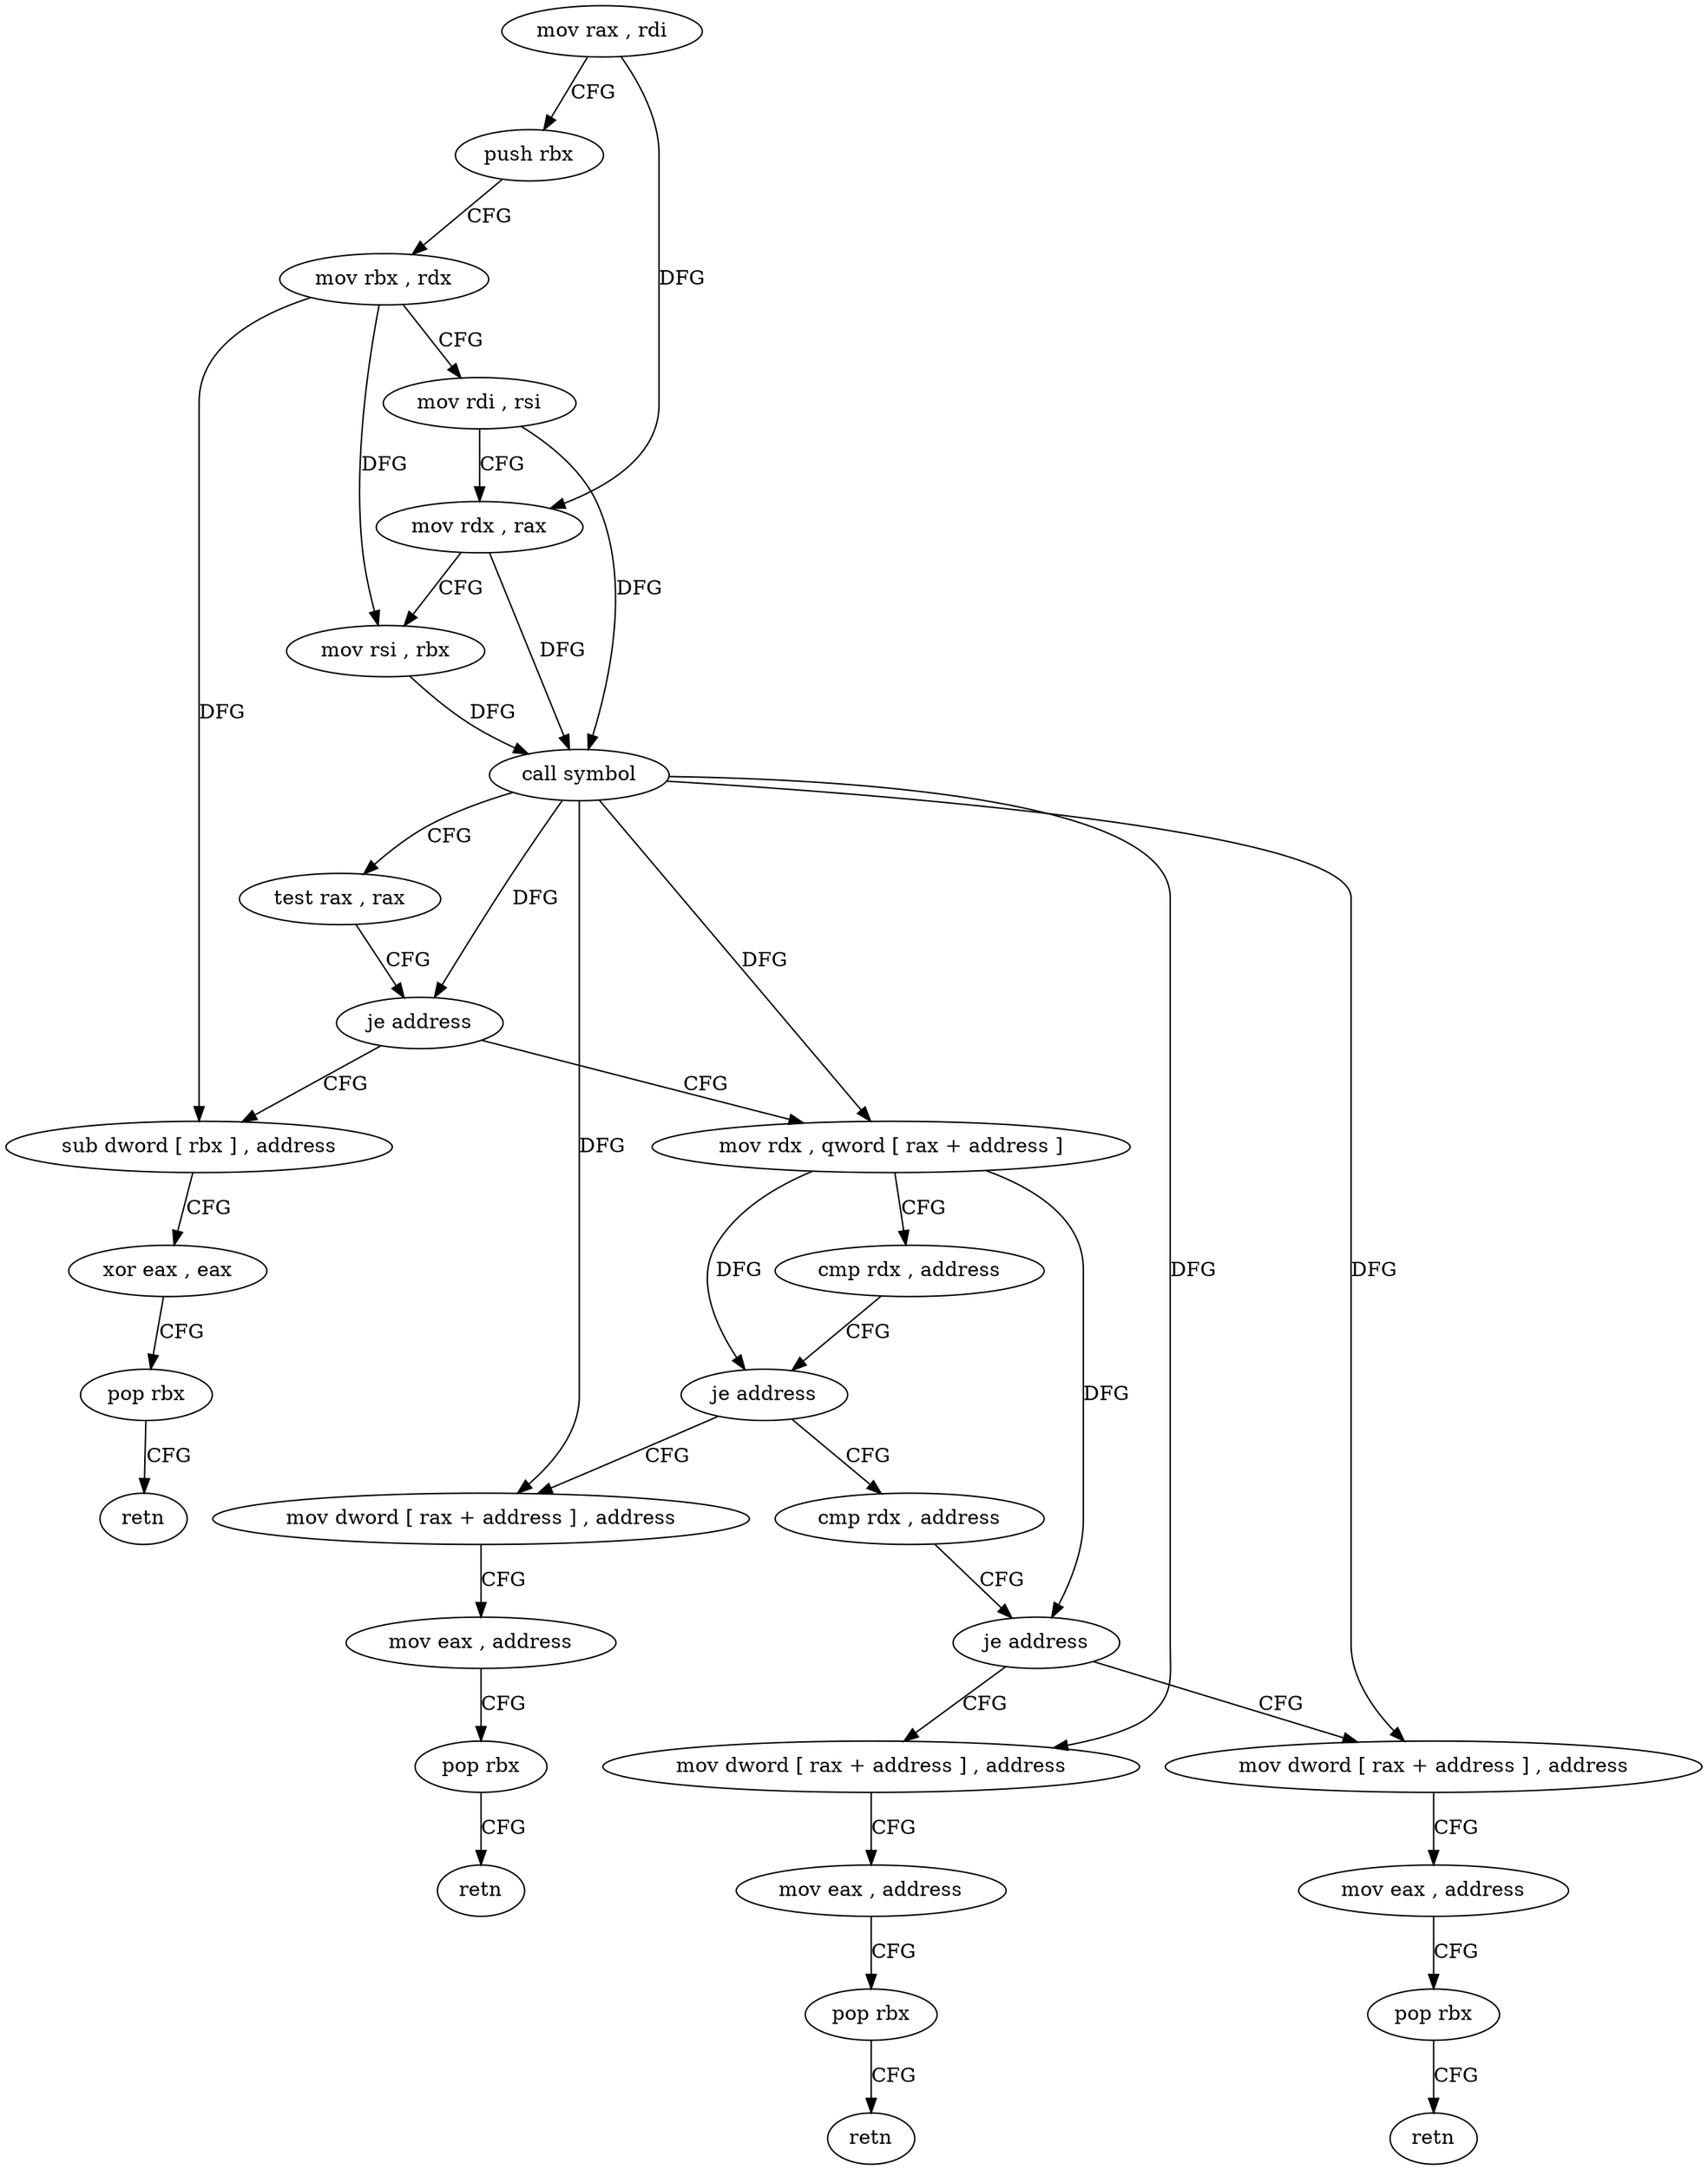 digraph "func" {
"4245488" [label = "mov rax , rdi" ]
"4245491" [label = "push rbx" ]
"4245492" [label = "mov rbx , rdx" ]
"4245495" [label = "mov rdi , rsi" ]
"4245498" [label = "mov rdx , rax" ]
"4245501" [label = "mov rsi , rbx" ]
"4245504" [label = "call symbol" ]
"4245509" [label = "test rax , rax" ]
"4245512" [label = "je address" ]
"4245584" [label = "sub dword [ rbx ] , address" ]
"4245514" [label = "mov rdx , qword [ rax + address ]" ]
"4245587" [label = "xor eax , eax" ]
"4245589" [label = "pop rbx" ]
"4245590" [label = "retn" ]
"4245518" [label = "cmp rdx , address" ]
"4245522" [label = "je address" ]
"4245568" [label = "mov dword [ rax + address ] , address" ]
"4245524" [label = "cmp rdx , address" ]
"4245575" [label = "mov eax , address" ]
"4245580" [label = "pop rbx" ]
"4245581" [label = "retn" ]
"4245528" [label = "je address" ]
"4245552" [label = "mov dword [ rax + address ] , address" ]
"4245530" [label = "mov dword [ rax + address ] , address" ]
"4245559" [label = "mov eax , address" ]
"4245564" [label = "pop rbx" ]
"4245565" [label = "retn" ]
"4245537" [label = "mov eax , address" ]
"4245542" [label = "pop rbx" ]
"4245543" [label = "retn" ]
"4245488" -> "4245491" [ label = "CFG" ]
"4245488" -> "4245498" [ label = "DFG" ]
"4245491" -> "4245492" [ label = "CFG" ]
"4245492" -> "4245495" [ label = "CFG" ]
"4245492" -> "4245501" [ label = "DFG" ]
"4245492" -> "4245584" [ label = "DFG" ]
"4245495" -> "4245498" [ label = "CFG" ]
"4245495" -> "4245504" [ label = "DFG" ]
"4245498" -> "4245501" [ label = "CFG" ]
"4245498" -> "4245504" [ label = "DFG" ]
"4245501" -> "4245504" [ label = "DFG" ]
"4245504" -> "4245509" [ label = "CFG" ]
"4245504" -> "4245512" [ label = "DFG" ]
"4245504" -> "4245514" [ label = "DFG" ]
"4245504" -> "4245568" [ label = "DFG" ]
"4245504" -> "4245552" [ label = "DFG" ]
"4245504" -> "4245530" [ label = "DFG" ]
"4245509" -> "4245512" [ label = "CFG" ]
"4245512" -> "4245584" [ label = "CFG" ]
"4245512" -> "4245514" [ label = "CFG" ]
"4245584" -> "4245587" [ label = "CFG" ]
"4245514" -> "4245518" [ label = "CFG" ]
"4245514" -> "4245522" [ label = "DFG" ]
"4245514" -> "4245528" [ label = "DFG" ]
"4245587" -> "4245589" [ label = "CFG" ]
"4245589" -> "4245590" [ label = "CFG" ]
"4245518" -> "4245522" [ label = "CFG" ]
"4245522" -> "4245568" [ label = "CFG" ]
"4245522" -> "4245524" [ label = "CFG" ]
"4245568" -> "4245575" [ label = "CFG" ]
"4245524" -> "4245528" [ label = "CFG" ]
"4245575" -> "4245580" [ label = "CFG" ]
"4245580" -> "4245581" [ label = "CFG" ]
"4245528" -> "4245552" [ label = "CFG" ]
"4245528" -> "4245530" [ label = "CFG" ]
"4245552" -> "4245559" [ label = "CFG" ]
"4245530" -> "4245537" [ label = "CFG" ]
"4245559" -> "4245564" [ label = "CFG" ]
"4245564" -> "4245565" [ label = "CFG" ]
"4245537" -> "4245542" [ label = "CFG" ]
"4245542" -> "4245543" [ label = "CFG" ]
}
